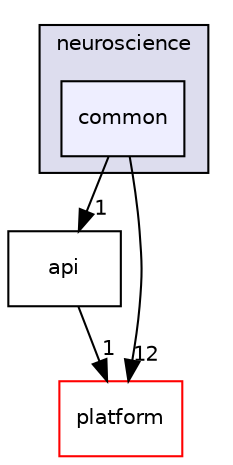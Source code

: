 digraph "bioexplorer/backend/plugins/Sonata/plugin/neuroscience/common" {
  compound=true
  node [ fontsize="10", fontname="Helvetica"];
  edge [ labelfontsize="10", labelfontname="Helvetica"];
  subgraph clusterdir_b440e75eee5fec4c8bdb898273bf5cee {
    graph [ bgcolor="#ddddee", pencolor="black", label="neuroscience" fontname="Helvetica", fontsize="10", URL="dir_b440e75eee5fec4c8bdb898273bf5cee.html"]
  dir_536f9cbd7f4a3361b357e6a928015c7e [shape=box, label="common", style="filled", fillcolor="#eeeeff", pencolor="black", URL="dir_536f9cbd7f4a3361b357e6a928015c7e.html"];
  }
  dir_3b7f3ace1299a9efd090ecc9021e4bb3 [shape=box label="api" URL="dir_3b7f3ace1299a9efd090ecc9021e4bb3.html"];
  dir_c5a52a81292cf9a5167198f4f346d6d9 [shape=box label="platform" fillcolor="white" style="filled" color="red" URL="dir_c5a52a81292cf9a5167198f4f346d6d9.html"];
  dir_536f9cbd7f4a3361b357e6a928015c7e->dir_3b7f3ace1299a9efd090ecc9021e4bb3 [headlabel="1", labeldistance=1.5 headhref="dir_000036_000031.html"];
  dir_536f9cbd7f4a3361b357e6a928015c7e->dir_c5a52a81292cf9a5167198f4f346d6d9 [headlabel="12", labeldistance=1.5 headhref="dir_000036_000062.html"];
  dir_3b7f3ace1299a9efd090ecc9021e4bb3->dir_c5a52a81292cf9a5167198f4f346d6d9 [headlabel="1", labeldistance=1.5 headhref="dir_000031_000062.html"];
}

